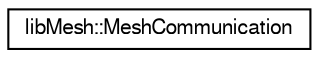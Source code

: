 digraph "Graphical Class Hierarchy"
{
  edge [fontname="FreeSans",fontsize="10",labelfontname="FreeSans",labelfontsize="10"];
  node [fontname="FreeSans",fontsize="10",shape=record];
  rankdir="LR";
  Node1 [label="libMesh::MeshCommunication",height=0.2,width=0.4,color="black", fillcolor="white", style="filled",URL="$classlibMesh_1_1MeshCommunication.html"];
}
